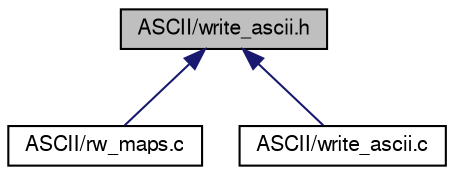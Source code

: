 digraph "ASCII/write_ascii.h"
{
  bgcolor="transparent";
  edge [fontname="FreeSans",fontsize="10",labelfontname="FreeSans",labelfontsize="10"];
  node [fontname="FreeSans",fontsize="10",shape=record];
  Node1 [label="ASCII/write_ascii.h",height=0.2,width=0.4,color="black", fillcolor="grey75", style="filled" fontcolor="black"];
  Node1 -> Node2 [dir="back",color="midnightblue",fontsize="10",style="solid"];
  Node2 [label="ASCII/rw_maps.c",height=0.2,width=0.4,color="black",URL="$rw__maps_8c.html"];
  Node1 -> Node3 [dir="back",color="midnightblue",fontsize="10",style="solid"];
  Node3 [label="ASCII/write_ascii.c",height=0.2,width=0.4,color="black",URL="$write__ascii_8c.html"];
}

